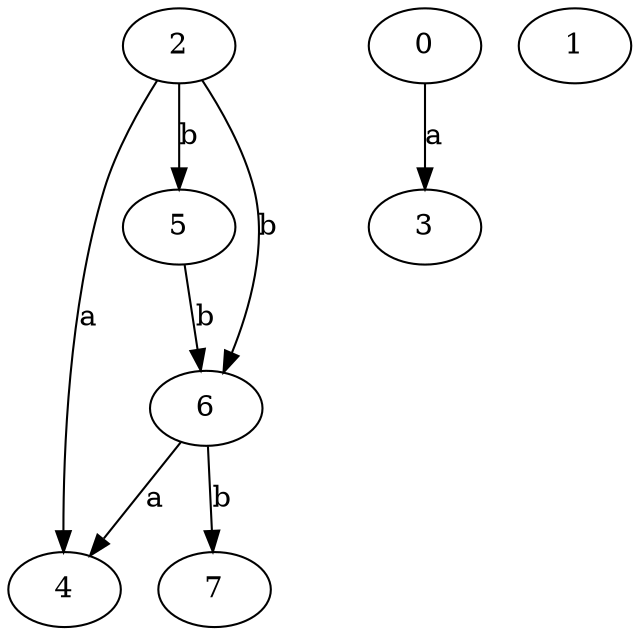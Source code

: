 strict digraph  {
2;
0;
3;
4;
1;
5;
6;
7;
2 -> 4  [label=a];
2 -> 5  [label=b];
2 -> 6  [label=b];
0 -> 3  [label=a];
5 -> 6  [label=b];
6 -> 4  [label=a];
6 -> 7  [label=b];
}
